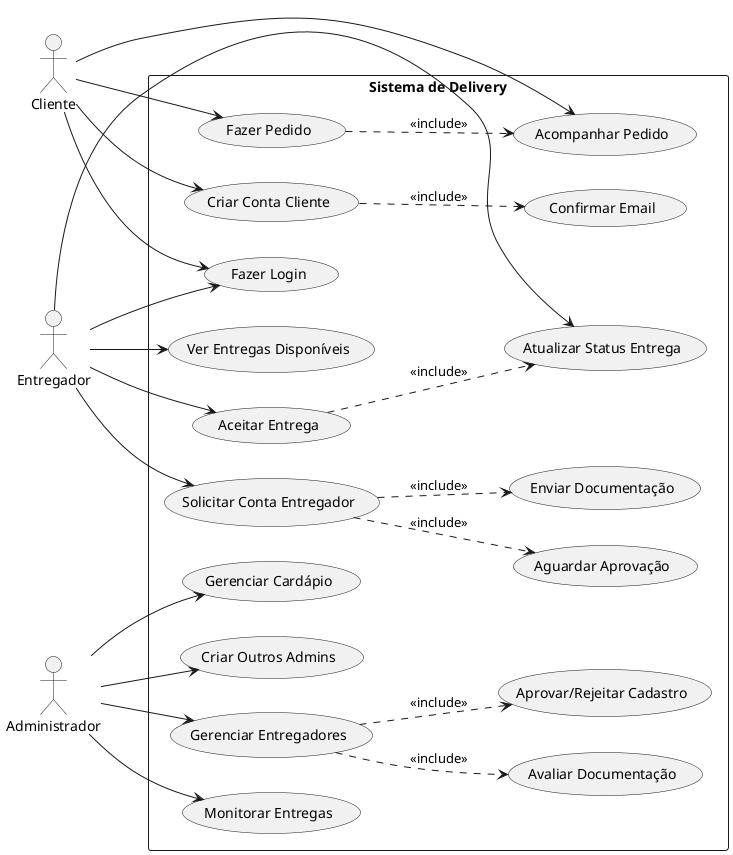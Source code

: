 @startuml

left to right direction
skinparam packageStyle rectangle

actor "Cliente" as customer
actor "Entregador" as delivery
actor "Administrador" as admin

rectangle "Sistema de Delivery" {
  ' Casos de uso do Cliente
  usecase "Criar Conta Cliente" as UC1
  usecase "Confirmar Email" as UC1_1
  usecase "Fazer Login" as UC2
  usecase "Fazer Pedido" as UC3
  usecase "Acompanhar Pedido" as UC4

  ' Casos de uso do Entregador
  usecase "Solicitar Conta Entregador" as UC5
  usecase "Enviar Documentação" as UC5_1
  usecase "Aguardar Aprovação" as UC5_2
  usecase "Ver Entregas Disponíveis" as UC6
  usecase "Aceitar Entrega" as UC7
  usecase "Atualizar Status Entrega" as UC8

  ' Casos de uso do Administrador
  usecase "Gerenciar Entregadores" as UC9
  usecase "Avaliar Documentação" as UC9_1
  usecase "Aprovar/Rejeitar Cadastro" as UC9_2
  usecase "Monitorar Entregas" as UC10
  usecase "Gerenciar Cardápio" as UC11
  usecase "Criar Outros Admins" as UC12

  ' Relacionamentos - Cliente
  customer --> UC1
  UC1 ..> UC1_1 : <<include>>
  customer --> UC2
  customer --> UC3
  customer --> UC4

  ' Relacionamentos - Entregador
  delivery --> UC5
  UC5 ..> UC5_1 : <<include>>
  UC5 ..> UC5_2 : <<include>>
  delivery --> UC2
  delivery --> UC6
  delivery --> UC7
  delivery --> UC8

  ' Relacionamentos - Administrador
  admin --> UC9
  UC9 ..> UC9_1 : <<include>>
  UC9 ..> UC9_2 : <<include>>
  admin --> UC10
  admin --> UC11
  admin --> UC12

  ' Extensões e Inclusões
  UC7 ..> UC8 : <<include>>
  UC3 ..> UC4 : <<include>>
}

@enduml
